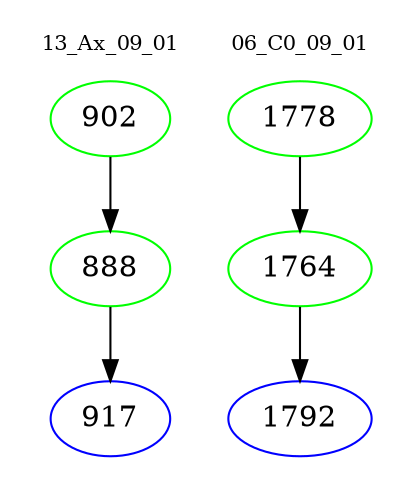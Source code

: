 digraph{
subgraph cluster_0 {
color = white
label = "13_Ax_09_01";
fontsize=10;
T0_902 [label="902", color="green"]
T0_902 -> T0_888 [color="black"]
T0_888 [label="888", color="green"]
T0_888 -> T0_917 [color="black"]
T0_917 [label="917", color="blue"]
}
subgraph cluster_1 {
color = white
label = "06_C0_09_01";
fontsize=10;
T1_1778 [label="1778", color="green"]
T1_1778 -> T1_1764 [color="black"]
T1_1764 [label="1764", color="green"]
T1_1764 -> T1_1792 [color="black"]
T1_1792 [label="1792", color="blue"]
}
}
